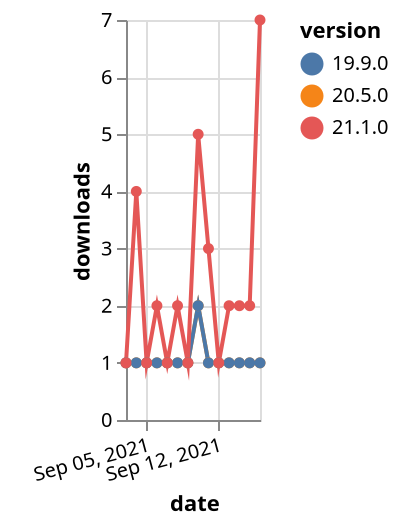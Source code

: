 {"$schema": "https://vega.github.io/schema/vega-lite/v5.json", "description": "A simple bar chart with embedded data.", "data": {"values": [{"date": "2021-09-03", "total": 1889, "delta": 1, "version": "20.5.0"}, {"date": "2021-09-04", "total": 1890, "delta": 1, "version": "20.5.0"}, {"date": "2021-09-05", "total": 1891, "delta": 1, "version": "20.5.0"}, {"date": "2021-09-06", "total": 1892, "delta": 1, "version": "20.5.0"}, {"date": "2021-09-07", "total": 1893, "delta": 1, "version": "20.5.0"}, {"date": "2021-09-08", "total": 1894, "delta": 1, "version": "20.5.0"}, {"date": "2021-09-09", "total": 1895, "delta": 1, "version": "20.5.0"}, {"date": "2021-09-10", "total": 1897, "delta": 2, "version": "20.5.0"}, {"date": "2021-09-11", "total": 1898, "delta": 1, "version": "20.5.0"}, {"date": "2021-09-12", "total": 1899, "delta": 1, "version": "20.5.0"}, {"date": "2021-09-13", "total": 1900, "delta": 1, "version": "20.5.0"}, {"date": "2021-09-14", "total": 1901, "delta": 1, "version": "20.5.0"}, {"date": "2021-09-15", "total": 1902, "delta": 1, "version": "20.5.0"}, {"date": "2021-09-16", "total": 1903, "delta": 1, "version": "20.5.0"}, {"date": "2021-09-03", "total": 1360, "delta": 1, "version": "19.9.0"}, {"date": "2021-09-04", "total": 1361, "delta": 1, "version": "19.9.0"}, {"date": "2021-09-05", "total": 1362, "delta": 1, "version": "19.9.0"}, {"date": "2021-09-06", "total": 1363, "delta": 1, "version": "19.9.0"}, {"date": "2021-09-07", "total": 1364, "delta": 1, "version": "19.9.0"}, {"date": "2021-09-08", "total": 1365, "delta": 1, "version": "19.9.0"}, {"date": "2021-09-09", "total": 1366, "delta": 1, "version": "19.9.0"}, {"date": "2021-09-10", "total": 1368, "delta": 2, "version": "19.9.0"}, {"date": "2021-09-11", "total": 1369, "delta": 1, "version": "19.9.0"}, {"date": "2021-09-12", "total": 1370, "delta": 1, "version": "19.9.0"}, {"date": "2021-09-13", "total": 1371, "delta": 1, "version": "19.9.0"}, {"date": "2021-09-14", "total": 1372, "delta": 1, "version": "19.9.0"}, {"date": "2021-09-15", "total": 1373, "delta": 1, "version": "19.9.0"}, {"date": "2021-09-16", "total": 1374, "delta": 1, "version": "19.9.0"}, {"date": "2021-09-03", "total": 462, "delta": 1, "version": "21.1.0"}, {"date": "2021-09-04", "total": 466, "delta": 4, "version": "21.1.0"}, {"date": "2021-09-05", "total": 467, "delta": 1, "version": "21.1.0"}, {"date": "2021-09-06", "total": 469, "delta": 2, "version": "21.1.0"}, {"date": "2021-09-07", "total": 470, "delta": 1, "version": "21.1.0"}, {"date": "2021-09-08", "total": 472, "delta": 2, "version": "21.1.0"}, {"date": "2021-09-09", "total": 473, "delta": 1, "version": "21.1.0"}, {"date": "2021-09-10", "total": 478, "delta": 5, "version": "21.1.0"}, {"date": "2021-09-11", "total": 481, "delta": 3, "version": "21.1.0"}, {"date": "2021-09-12", "total": 482, "delta": 1, "version": "21.1.0"}, {"date": "2021-09-13", "total": 484, "delta": 2, "version": "21.1.0"}, {"date": "2021-09-14", "total": 486, "delta": 2, "version": "21.1.0"}, {"date": "2021-09-15", "total": 488, "delta": 2, "version": "21.1.0"}, {"date": "2021-09-16", "total": 495, "delta": 7, "version": "21.1.0"}]}, "width": "container", "mark": {"type": "line", "point": {"filled": true}}, "encoding": {"x": {"field": "date", "type": "temporal", "timeUnit": "yearmonthdate", "title": "date", "axis": {"labelAngle": -15}}, "y": {"field": "delta", "type": "quantitative", "title": "downloads"}, "color": {"field": "version", "type": "nominal"}, "tooltip": {"field": "delta"}}}